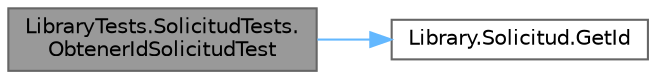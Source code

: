 digraph "LibraryTests.SolicitudTests.ObtenerIdSolicitudTest"
{
 // INTERACTIVE_SVG=YES
 // LATEX_PDF_SIZE
  bgcolor="transparent";
  edge [fontname=Helvetica,fontsize=10,labelfontname=Helvetica,labelfontsize=10];
  node [fontname=Helvetica,fontsize=10,shape=box,height=0.2,width=0.4];
  rankdir="LR";
  Node1 [label="LibraryTests.SolicitudTests.\lObtenerIdSolicitudTest",height=0.2,width=0.4,color="gray40", fillcolor="grey60", style="filled", fontcolor="black",tooltip="Test para obtener una solicitud por id."];
  Node1 -> Node2 [color="steelblue1",style="solid"];
  Node2 [label="Library.Solicitud.GetId",height=0.2,width=0.4,color="grey40", fillcolor="white", style="filled",URL="$classLibrary_1_1Solicitud.html#ab9187247666d0ece299b2eae8d4bb91c",tooltip="Método para obtener el id de una Solicitud."];
}
